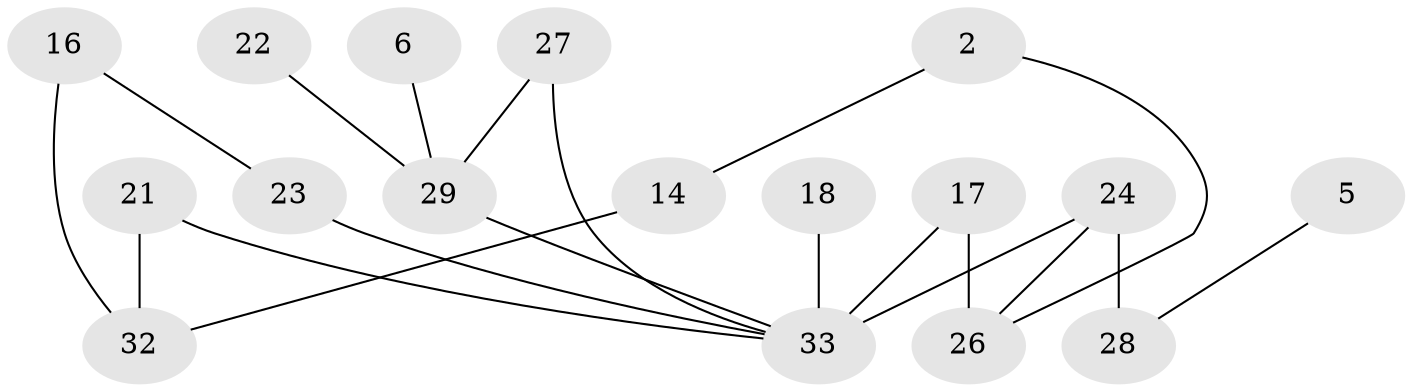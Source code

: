 // original degree distribution, {1: 0.2839506172839506, 2: 0.2839506172839506, 3: 0.12345679012345678, 0: 0.14814814814814814, 4: 0.12345679012345678, 5: 0.037037037037037035}
// Generated by graph-tools (version 1.1) at 2025/35/03/04/25 23:35:57]
// undirected, 17 vertices, 20 edges
graph export_dot {
  node [color=gray90,style=filled];
  2;
  5;
  6;
  14;
  16;
  17;
  18;
  21;
  22;
  23;
  24;
  26;
  27;
  28;
  29;
  32;
  33;
  2 -- 14 [weight=1.0];
  2 -- 26 [weight=1.0];
  5 -- 28 [weight=1.0];
  6 -- 29 [weight=1.0];
  14 -- 32 [weight=1.0];
  16 -- 23 [weight=1.0];
  16 -- 32 [weight=1.0];
  17 -- 26 [weight=2.0];
  17 -- 33 [weight=2.0];
  18 -- 33 [weight=2.0];
  21 -- 32 [weight=1.0];
  21 -- 33 [weight=1.0];
  22 -- 29 [weight=1.0];
  23 -- 33 [weight=1.0];
  24 -- 26 [weight=2.0];
  24 -- 28 [weight=3.0];
  24 -- 33 [weight=2.0];
  27 -- 29 [weight=2.0];
  27 -- 33 [weight=1.0];
  29 -- 33 [weight=1.0];
}
